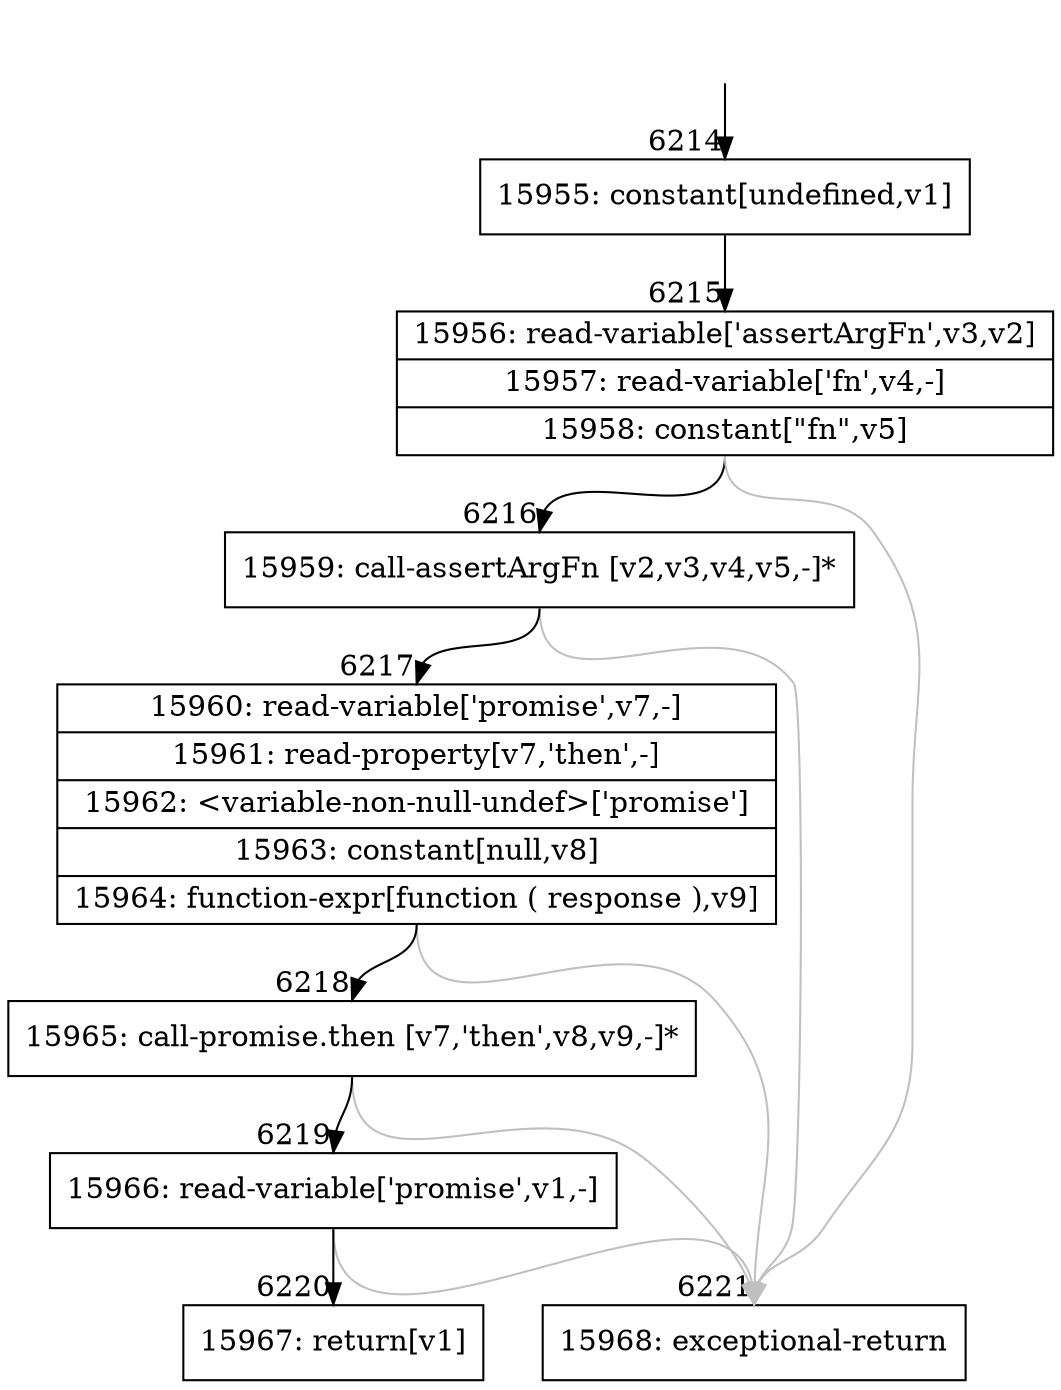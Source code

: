 digraph {
rankdir="TD"
BB_entry467[shape=none,label=""];
BB_entry467 -> BB6214 [tailport=s, headport=n, headlabel="    6214"]
BB6214 [shape=record label="{15955: constant[undefined,v1]}" ] 
BB6214 -> BB6215 [tailport=s, headport=n, headlabel="      6215"]
BB6215 [shape=record label="{15956: read-variable['assertArgFn',v3,v2]|15957: read-variable['fn',v4,-]|15958: constant[\"fn\",v5]}" ] 
BB6215 -> BB6216 [tailport=s, headport=n, headlabel="      6216"]
BB6215 -> BB6221 [tailport=s, headport=n, color=gray, headlabel="      6221"]
BB6216 [shape=record label="{15959: call-assertArgFn [v2,v3,v4,v5,-]*}" ] 
BB6216 -> BB6217 [tailport=s, headport=n, headlabel="      6217"]
BB6216 -> BB6221 [tailport=s, headport=n, color=gray]
BB6217 [shape=record label="{15960: read-variable['promise',v7,-]|15961: read-property[v7,'then',-]|15962: \<variable-non-null-undef\>['promise']|15963: constant[null,v8]|15964: function-expr[function ( response ),v9]}" ] 
BB6217 -> BB6218 [tailport=s, headport=n, headlabel="      6218"]
BB6217 -> BB6221 [tailport=s, headport=n, color=gray]
BB6218 [shape=record label="{15965: call-promise.then [v7,'then',v8,v9,-]*}" ] 
BB6218 -> BB6219 [tailport=s, headport=n, headlabel="      6219"]
BB6218 -> BB6221 [tailport=s, headport=n, color=gray]
BB6219 [shape=record label="{15966: read-variable['promise',v1,-]}" ] 
BB6219 -> BB6220 [tailport=s, headport=n, headlabel="      6220"]
BB6219 -> BB6221 [tailport=s, headport=n, color=gray]
BB6220 [shape=record label="{15967: return[v1]}" ] 
BB6221 [shape=record label="{15968: exceptional-return}" ] 
//#$~ 10085
}
